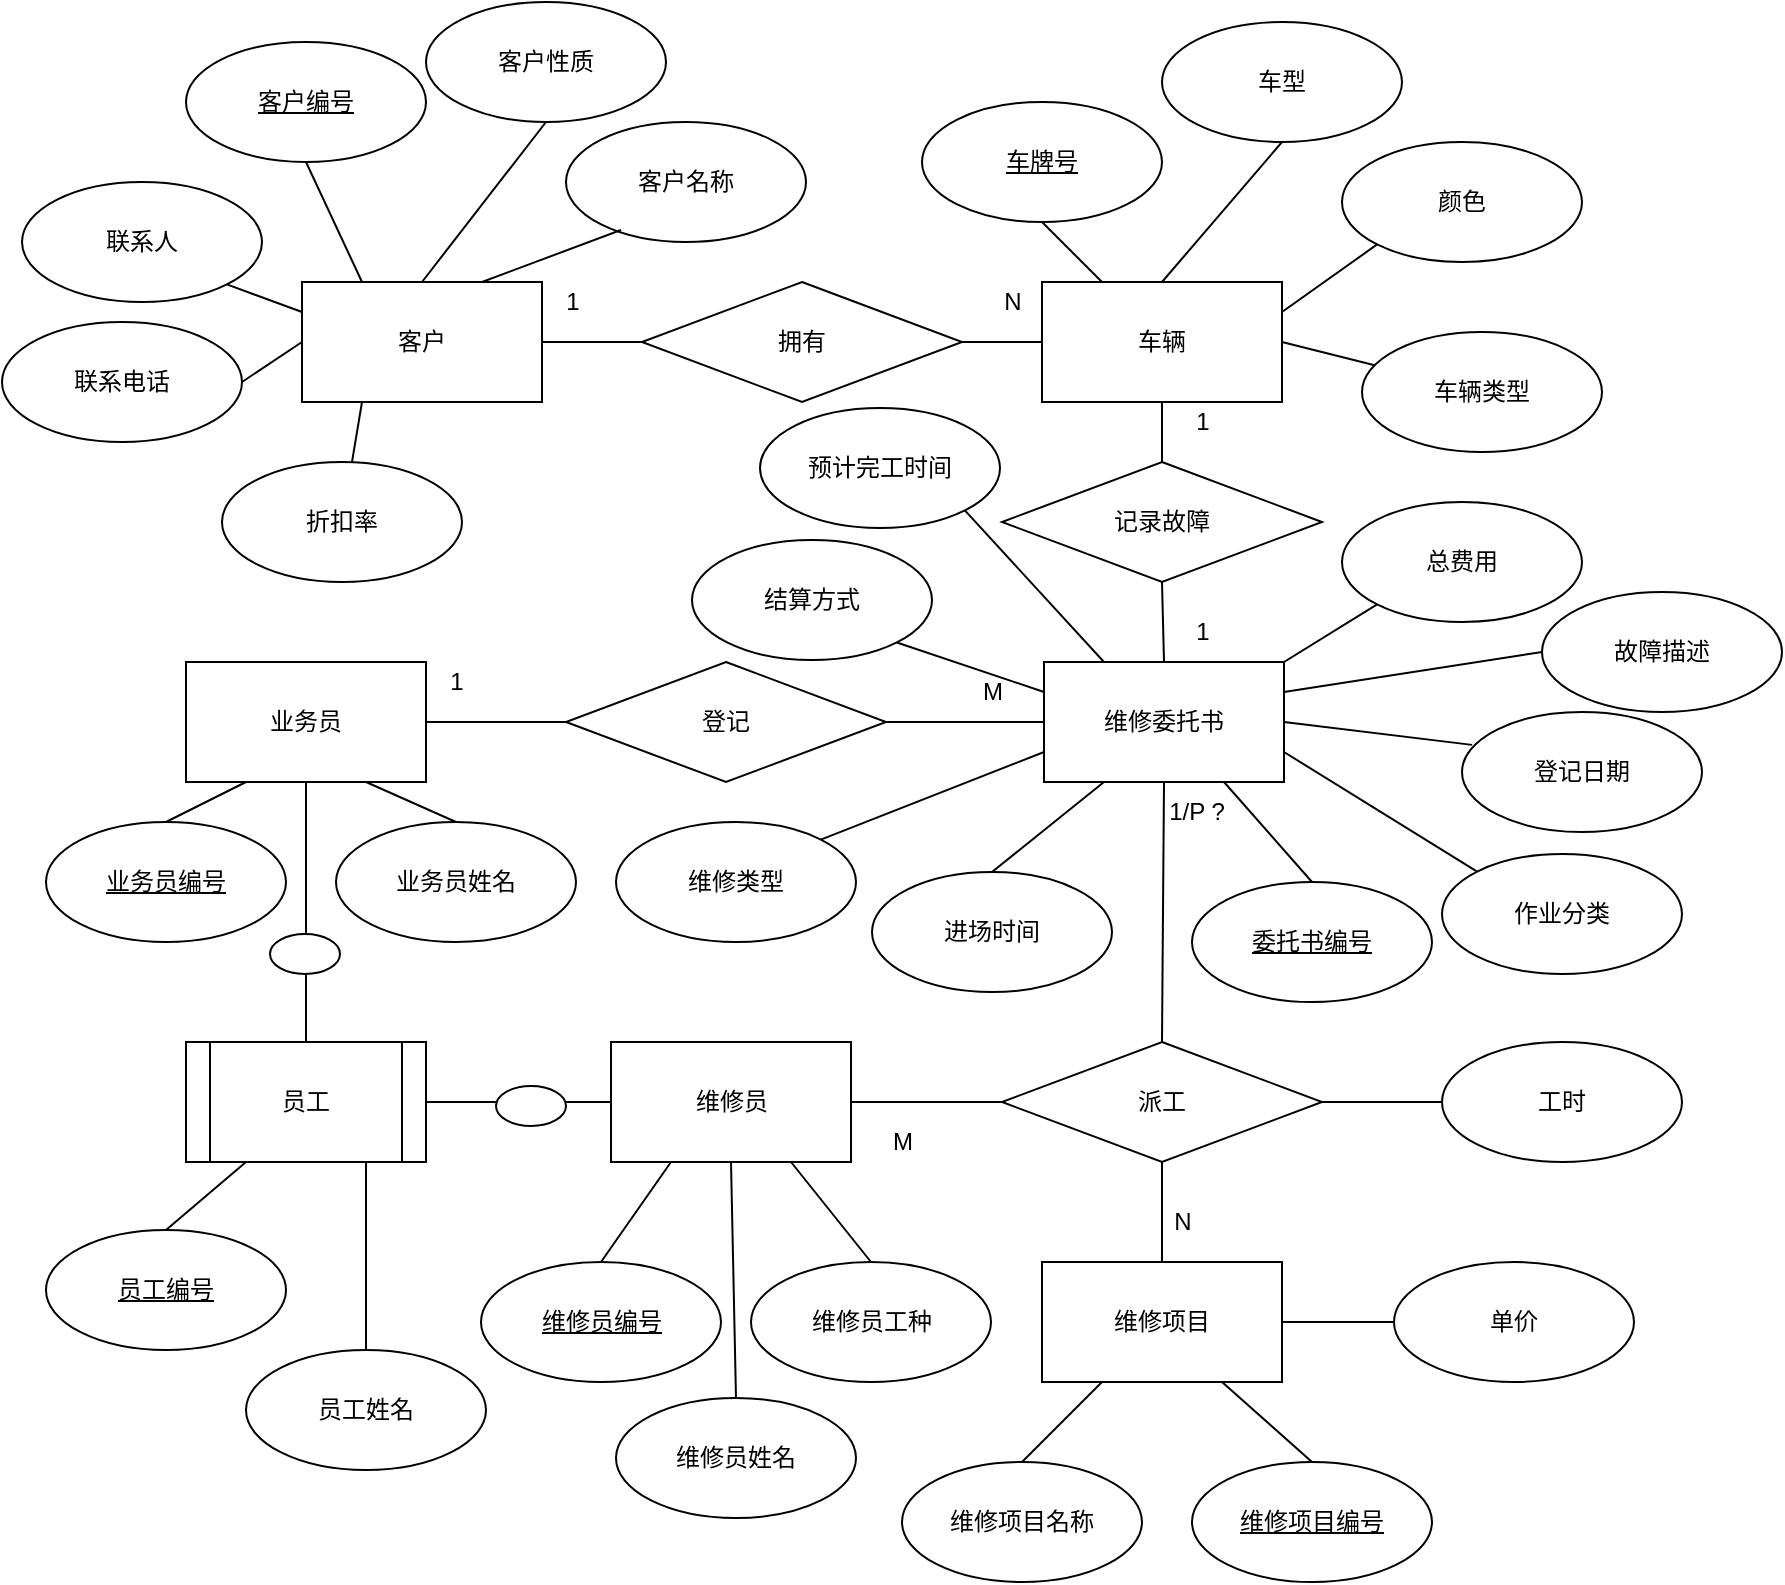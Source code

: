<mxfile version="20.8.23" type="github" pages="4">
  <diagram name="第 1 页" id="WxSv7Wdgfs0s2A3cF_E7">
    <mxGraphModel dx="1147" dy="508" grid="0" gridSize="10" guides="1" tooltips="1" connect="1" arrows="1" fold="1" page="0" pageScale="1" pageWidth="827" pageHeight="1169" math="0" shadow="0">
      <root>
        <mxCell id="0" />
        <mxCell id="1" parent="0" />
        <mxCell id="MnqtKAYkTdyWeq9LPCDd-1" value="&lt;div&gt;客户&lt;/div&gt;" style="rounded=0;whiteSpace=wrap;html=1;" parent="1" vertex="1">
          <mxGeometry x="-160" y="230" width="120" height="60" as="geometry" />
        </mxCell>
        <mxCell id="MnqtKAYkTdyWeq9LPCDd-2" value="业务员" style="rounded=0;whiteSpace=wrap;html=1;" parent="1" vertex="1">
          <mxGeometry x="-218" y="420" width="120" height="60" as="geometry" />
        </mxCell>
        <mxCell id="MnqtKAYkTdyWeq9LPCDd-3" value="&lt;div&gt;车辆&lt;/div&gt;" style="rounded=0;whiteSpace=wrap;html=1;" parent="1" vertex="1">
          <mxGeometry x="210" y="230" width="120" height="60" as="geometry" />
        </mxCell>
        <mxCell id="MnqtKAYkTdyWeq9LPCDd-5" value="拥有" style="rhombus;whiteSpace=wrap;html=1;" parent="1" vertex="1">
          <mxGeometry x="10" y="230" width="160" height="60" as="geometry" />
        </mxCell>
        <mxCell id="MnqtKAYkTdyWeq9LPCDd-7" value="" style="endArrow=none;html=1;rounded=0;" parent="1" target="MnqtKAYkTdyWeq9LPCDd-1" edge="1">
          <mxGeometry width="50" height="50" relative="1" as="geometry">
            <mxPoint x="10" y="260" as="sourcePoint" />
            <mxPoint x="90" y="210" as="targetPoint" />
          </mxGeometry>
        </mxCell>
        <mxCell id="MnqtKAYkTdyWeq9LPCDd-8" value="" style="endArrow=none;html=1;rounded=0;exitX=1;exitY=0.5;exitDx=0;exitDy=0;entryX=0;entryY=0.5;entryDx=0;entryDy=0;" parent="1" source="MnqtKAYkTdyWeq9LPCDd-5" target="MnqtKAYkTdyWeq9LPCDd-3" edge="1">
          <mxGeometry width="50" height="50" relative="1" as="geometry">
            <mxPoint x="200" y="260" as="sourcePoint" />
            <mxPoint x="250" y="210" as="targetPoint" />
          </mxGeometry>
        </mxCell>
        <mxCell id="MnqtKAYkTdyWeq9LPCDd-10" value="N" style="text;html=1;align=center;verticalAlign=middle;resizable=0;points=[];autosize=1;strokeColor=none;fillColor=none;" parent="1" vertex="1">
          <mxGeometry x="180" y="225" width="30" height="30" as="geometry" />
        </mxCell>
        <mxCell id="MnqtKAYkTdyWeq9LPCDd-11" value="&lt;u&gt;客户编号&lt;/u&gt;" style="ellipse;whiteSpace=wrap;html=1;" parent="1" vertex="1">
          <mxGeometry x="-218" y="110" width="120" height="60" as="geometry" />
        </mxCell>
        <mxCell id="MnqtKAYkTdyWeq9LPCDd-12" value="客户名称" style="ellipse;whiteSpace=wrap;html=1;" parent="1" vertex="1">
          <mxGeometry x="-28" y="150" width="120" height="60" as="geometry" />
        </mxCell>
        <mxCell id="MnqtKAYkTdyWeq9LPCDd-14" value="&lt;div&gt;客户性质&lt;/div&gt;" style="ellipse;whiteSpace=wrap;html=1;" parent="1" vertex="1">
          <mxGeometry x="-98" y="90" width="120" height="60" as="geometry" />
        </mxCell>
        <mxCell id="MnqtKAYkTdyWeq9LPCDd-15" value="折扣率" style="ellipse;whiteSpace=wrap;html=1;" parent="1" vertex="1">
          <mxGeometry x="-200" y="320" width="120" height="60" as="geometry" />
        </mxCell>
        <mxCell id="MnqtKAYkTdyWeq9LPCDd-17" value="联系人" style="ellipse;whiteSpace=wrap;html=1;" parent="1" vertex="1">
          <mxGeometry x="-300" y="180" width="120" height="60" as="geometry" />
        </mxCell>
        <mxCell id="MnqtKAYkTdyWeq9LPCDd-18" value="联系电话" style="ellipse;whiteSpace=wrap;html=1;" parent="1" vertex="1">
          <mxGeometry x="-310" y="250" width="120" height="60" as="geometry" />
        </mxCell>
        <mxCell id="MnqtKAYkTdyWeq9LPCDd-19" value="&lt;u&gt;车牌号&lt;/u&gt;" style="ellipse;whiteSpace=wrap;html=1;" parent="1" vertex="1">
          <mxGeometry x="150" y="140" width="120" height="60" as="geometry" />
        </mxCell>
        <mxCell id="MnqtKAYkTdyWeq9LPCDd-21" value="颜色" style="ellipse;whiteSpace=wrap;html=1;" parent="1" vertex="1">
          <mxGeometry x="360" y="160" width="120" height="60" as="geometry" />
        </mxCell>
        <mxCell id="MnqtKAYkTdyWeq9LPCDd-22" value="车型" style="ellipse;whiteSpace=wrap;html=1;" parent="1" vertex="1">
          <mxGeometry x="270" y="100" width="120" height="60" as="geometry" />
        </mxCell>
        <mxCell id="MnqtKAYkTdyWeq9LPCDd-23" value="车辆类型" style="ellipse;whiteSpace=wrap;html=1;" parent="1" vertex="1">
          <mxGeometry x="370" y="255" width="120" height="60" as="geometry" />
        </mxCell>
        <mxCell id="MnqtKAYkTdyWeq9LPCDd-25" value="&lt;u&gt;业务员编号&lt;/u&gt;" style="ellipse;whiteSpace=wrap;html=1;" parent="1" vertex="1">
          <mxGeometry x="-288" y="500" width="120" height="60" as="geometry" />
        </mxCell>
        <mxCell id="MnqtKAYkTdyWeq9LPCDd-26" value="业务员姓名" style="ellipse;whiteSpace=wrap;html=1;" parent="1" vertex="1">
          <mxGeometry x="-143" y="500" width="120" height="60" as="geometry" />
        </mxCell>
        <mxCell id="MnqtKAYkTdyWeq9LPCDd-27" value="维修员" style="whiteSpace=wrap;html=1;" parent="1" vertex="1">
          <mxGeometry x="-5.5" y="610" width="120" height="60" as="geometry" />
        </mxCell>
        <mxCell id="MnqtKAYkTdyWeq9LPCDd-28" value="&lt;u&gt;维修员编号&lt;/u&gt;" style="ellipse;whiteSpace=wrap;html=1;" parent="1" vertex="1">
          <mxGeometry x="-70.5" y="720" width="120" height="60" as="geometry" />
        </mxCell>
        <mxCell id="MnqtKAYkTdyWeq9LPCDd-29" value="维修员工种" style="ellipse;whiteSpace=wrap;html=1;" parent="1" vertex="1">
          <mxGeometry x="64.5" y="720" width="120" height="60" as="geometry" />
        </mxCell>
        <mxCell id="MnqtKAYkTdyWeq9LPCDd-30" value="维修项目" style="whiteSpace=wrap;html=1;" parent="1" vertex="1">
          <mxGeometry x="210" y="720" width="120" height="60" as="geometry" />
        </mxCell>
        <mxCell id="MnqtKAYkTdyWeq9LPCDd-32" value="维修项目名称" style="ellipse;whiteSpace=wrap;html=1;" parent="1" vertex="1">
          <mxGeometry x="140" y="820" width="120" height="60" as="geometry" />
        </mxCell>
        <mxCell id="MnqtKAYkTdyWeq9LPCDd-34" value="&lt;u&gt;维修项目编号&lt;/u&gt;" style="ellipse;whiteSpace=wrap;html=1;" parent="1" vertex="1">
          <mxGeometry x="285" y="820" width="120" height="60" as="geometry" />
        </mxCell>
        <mxCell id="MnqtKAYkTdyWeq9LPCDd-35" value="维修委托书" style="whiteSpace=wrap;html=1;" parent="1" vertex="1">
          <mxGeometry x="211" y="420" width="120" height="60" as="geometry" />
        </mxCell>
        <mxCell id="MnqtKAYkTdyWeq9LPCDd-36" value="维修类型" style="ellipse;whiteSpace=wrap;html=1;" parent="1" vertex="1">
          <mxGeometry x="-3" y="500" width="120" height="60" as="geometry" />
        </mxCell>
        <mxCell id="MnqtKAYkTdyWeq9LPCDd-37" value="作业分类" style="ellipse;whiteSpace=wrap;html=1;" parent="1" vertex="1">
          <mxGeometry x="410" y="516" width="120" height="60" as="geometry" />
        </mxCell>
        <mxCell id="MnqtKAYkTdyWeq9LPCDd-38" value="结算方式" style="ellipse;whiteSpace=wrap;html=1;" parent="1" vertex="1">
          <mxGeometry x="35" y="359" width="120" height="60" as="geometry" />
        </mxCell>
        <mxCell id="MnqtKAYkTdyWeq9LPCDd-39" value="故障描述" style="ellipse;whiteSpace=wrap;html=1;" parent="1" vertex="1">
          <mxGeometry x="460" y="385" width="120" height="60" as="geometry" />
        </mxCell>
        <mxCell id="MnqtKAYkTdyWeq9LPCDd-44" value="" style="endArrow=none;html=1;rounded=0;entryX=0.25;entryY=1;entryDx=0;entryDy=0;exitX=0.5;exitY=0;exitDx=0;exitDy=0;" parent="1" source="MnqtKAYkTdyWeq9LPCDd-32" target="MnqtKAYkTdyWeq9LPCDd-30" edge="1">
          <mxGeometry width="50" height="50" relative="1" as="geometry">
            <mxPoint x="310" y="720" as="sourcePoint" />
            <mxPoint x="360" y="670" as="targetPoint" />
          </mxGeometry>
        </mxCell>
        <mxCell id="MnqtKAYkTdyWeq9LPCDd-46" value="" style="endArrow=none;html=1;rounded=0;exitX=0.75;exitY=1;exitDx=0;exitDy=0;entryX=0.5;entryY=0;entryDx=0;entryDy=0;" parent="1" source="MnqtKAYkTdyWeq9LPCDd-30" target="MnqtKAYkTdyWeq9LPCDd-34" edge="1">
          <mxGeometry width="50" height="50" relative="1" as="geometry">
            <mxPoint x="310" y="720" as="sourcePoint" />
            <mxPoint x="360" y="670" as="targetPoint" />
          </mxGeometry>
        </mxCell>
        <mxCell id="MnqtKAYkTdyWeq9LPCDd-47" style="edgeStyle=none;rounded=0;orthogonalLoop=1;jettySize=auto;html=1;exitX=0.5;exitY=1;exitDx=0;exitDy=0;" parent="1" source="MnqtKAYkTdyWeq9LPCDd-12" target="MnqtKAYkTdyWeq9LPCDd-12" edge="1">
          <mxGeometry relative="1" as="geometry" />
        </mxCell>
        <mxCell id="MnqtKAYkTdyWeq9LPCDd-48" value="" style="endArrow=none;html=1;rounded=0;entryX=0.25;entryY=0;entryDx=0;entryDy=0;exitX=0.5;exitY=1;exitDx=0;exitDy=0;" parent="1" source="MnqtKAYkTdyWeq9LPCDd-11" target="MnqtKAYkTdyWeq9LPCDd-1" edge="1">
          <mxGeometry width="50" height="50" relative="1" as="geometry">
            <mxPoint y="310" as="sourcePoint" />
            <mxPoint x="50" y="260" as="targetPoint" />
          </mxGeometry>
        </mxCell>
        <mxCell id="MnqtKAYkTdyWeq9LPCDd-49" value="" style="endArrow=none;html=1;rounded=0;entryX=0.229;entryY=0.9;entryDx=0;entryDy=0;exitX=0.75;exitY=0;exitDx=0;exitDy=0;entryPerimeter=0;" parent="1" source="MnqtKAYkTdyWeq9LPCDd-1" target="MnqtKAYkTdyWeq9LPCDd-12" edge="1">
          <mxGeometry width="50" height="50" relative="1" as="geometry">
            <mxPoint y="310" as="sourcePoint" />
            <mxPoint x="50" y="260" as="targetPoint" />
          </mxGeometry>
        </mxCell>
        <mxCell id="MnqtKAYkTdyWeq9LPCDd-50" value="" style="endArrow=none;html=1;rounded=0;exitX=1;exitY=0.5;exitDx=0;exitDy=0;entryX=0;entryY=0.5;entryDx=0;entryDy=0;" parent="1" source="MnqtKAYkTdyWeq9LPCDd-18" target="MnqtKAYkTdyWeq9LPCDd-1" edge="1">
          <mxGeometry width="50" height="50" relative="1" as="geometry">
            <mxPoint x="-130" y="320" as="sourcePoint" />
            <mxPoint x="-80" y="270" as="targetPoint" />
          </mxGeometry>
        </mxCell>
        <mxCell id="MnqtKAYkTdyWeq9LPCDd-51" value="" style="endArrow=none;html=1;rounded=0;exitX=1;exitY=1;exitDx=0;exitDy=0;entryX=0;entryY=0.25;entryDx=0;entryDy=0;" parent="1" source="MnqtKAYkTdyWeq9LPCDd-17" target="MnqtKAYkTdyWeq9LPCDd-1" edge="1">
          <mxGeometry width="50" height="50" relative="1" as="geometry">
            <mxPoint x="-130" y="320" as="sourcePoint" />
            <mxPoint x="-80" y="270" as="targetPoint" />
          </mxGeometry>
        </mxCell>
        <mxCell id="MnqtKAYkTdyWeq9LPCDd-52" value="" style="endArrow=none;html=1;rounded=0;entryX=0.5;entryY=1;entryDx=0;entryDy=0;exitX=0.5;exitY=0;exitDx=0;exitDy=0;" parent="1" source="MnqtKAYkTdyWeq9LPCDd-1" target="MnqtKAYkTdyWeq9LPCDd-14" edge="1">
          <mxGeometry width="50" height="50" relative="1" as="geometry">
            <mxPoint x="-80" y="320" as="sourcePoint" />
            <mxPoint x="-30" y="270" as="targetPoint" />
          </mxGeometry>
        </mxCell>
        <mxCell id="MnqtKAYkTdyWeq9LPCDd-54" value="" style="endArrow=none;html=1;rounded=0;exitX=0.25;exitY=1;exitDx=0;exitDy=0;startArrow=none;" parent="1" source="MnqtKAYkTdyWeq9LPCDd-1" target="MnqtKAYkTdyWeq9LPCDd-15" edge="1">
          <mxGeometry width="50" height="50" relative="1" as="geometry">
            <mxPoint x="20" y="330" as="sourcePoint" />
            <mxPoint x="-30" y="270" as="targetPoint" />
          </mxGeometry>
        </mxCell>
        <mxCell id="MnqtKAYkTdyWeq9LPCDd-55" value="" style="endArrow=none;html=1;rounded=0;entryX=0;entryY=1;entryDx=0;entryDy=0;exitX=1;exitY=0.25;exitDx=0;exitDy=0;" parent="1" source="MnqtKAYkTdyWeq9LPCDd-1" target="MnqtKAYkTdyWeq9LPCDd-9" edge="1">
          <mxGeometry width="50" height="50" relative="1" as="geometry">
            <mxPoint x="-40" y="245" as="sourcePoint" />
            <mxPoint x="42" y="181" as="targetPoint" />
          </mxGeometry>
        </mxCell>
        <mxCell id="MnqtKAYkTdyWeq9LPCDd-9" value="1" style="text;html=1;align=center;verticalAlign=middle;resizable=0;points=[];autosize=1;strokeColor=none;fillColor=none;" parent="1" vertex="1">
          <mxGeometry x="-40" y="225" width="30" height="30" as="geometry" />
        </mxCell>
        <mxCell id="MnqtKAYkTdyWeq9LPCDd-56" value="" style="endArrow=none;html=1;rounded=0;entryX=0.5;entryY=1;entryDx=0;entryDy=0;exitX=0.25;exitY=0;exitDx=0;exitDy=0;" parent="1" source="MnqtKAYkTdyWeq9LPCDd-3" target="MnqtKAYkTdyWeq9LPCDd-19" edge="1">
          <mxGeometry width="50" height="50" relative="1" as="geometry">
            <mxPoint y="350" as="sourcePoint" />
            <mxPoint x="50" y="300" as="targetPoint" />
          </mxGeometry>
        </mxCell>
        <mxCell id="MnqtKAYkTdyWeq9LPCDd-57" value="" style="endArrow=none;html=1;rounded=0;entryX=0.5;entryY=1;entryDx=0;entryDy=0;exitX=0.5;exitY=0;exitDx=0;exitDy=0;" parent="1" source="MnqtKAYkTdyWeq9LPCDd-3" target="MnqtKAYkTdyWeq9LPCDd-22" edge="1">
          <mxGeometry width="50" height="50" relative="1" as="geometry">
            <mxPoint y="350" as="sourcePoint" />
            <mxPoint x="50" y="300" as="targetPoint" />
          </mxGeometry>
        </mxCell>
        <mxCell id="MnqtKAYkTdyWeq9LPCDd-58" value="" style="endArrow=none;html=1;rounded=0;entryX=0;entryY=1;entryDx=0;entryDy=0;exitX=1;exitY=0.25;exitDx=0;exitDy=0;" parent="1" source="MnqtKAYkTdyWeq9LPCDd-3" target="MnqtKAYkTdyWeq9LPCDd-21" edge="1">
          <mxGeometry width="50" height="50" relative="1" as="geometry">
            <mxPoint y="350" as="sourcePoint" />
            <mxPoint x="50" y="300" as="targetPoint" />
          </mxGeometry>
        </mxCell>
        <mxCell id="MnqtKAYkTdyWeq9LPCDd-59" value="" style="endArrow=none;html=1;rounded=0;exitX=1;exitY=0.5;exitDx=0;exitDy=0;" parent="1" source="MnqtKAYkTdyWeq9LPCDd-3" target="MnqtKAYkTdyWeq9LPCDd-23" edge="1">
          <mxGeometry width="50" height="50" relative="1" as="geometry">
            <mxPoint y="350" as="sourcePoint" />
            <mxPoint x="50" y="300" as="targetPoint" />
          </mxGeometry>
        </mxCell>
        <mxCell id="MnqtKAYkTdyWeq9LPCDd-60" value="" style="endArrow=none;html=1;rounded=0;entryX=0.25;entryY=1;entryDx=0;entryDy=0;exitX=0.5;exitY=0;exitDx=0;exitDy=0;" parent="1" source="MnqtKAYkTdyWeq9LPCDd-28" target="MnqtKAYkTdyWeq9LPCDd-27" edge="1">
          <mxGeometry width="50" height="50" relative="1" as="geometry">
            <mxPoint x="-295.5" y="1010" as="sourcePoint" />
            <mxPoint x="-245.5" y="960" as="targetPoint" />
          </mxGeometry>
        </mxCell>
        <mxCell id="MnqtKAYkTdyWeq9LPCDd-61" value="" style="endArrow=none;html=1;rounded=0;entryX=0.75;entryY=1;entryDx=0;entryDy=0;exitX=0.5;exitY=0;exitDx=0;exitDy=0;" parent="1" source="MnqtKAYkTdyWeq9LPCDd-29" target="MnqtKAYkTdyWeq9LPCDd-27" edge="1">
          <mxGeometry width="50" height="50" relative="1" as="geometry">
            <mxPoint x="-295.5" y="1010" as="sourcePoint" />
            <mxPoint x="-245.5" y="960" as="targetPoint" />
          </mxGeometry>
        </mxCell>
        <mxCell id="MnqtKAYkTdyWeq9LPCDd-62" value="" style="endArrow=none;html=1;rounded=0;exitX=0.5;exitY=0;exitDx=0;exitDy=0;entryX=0.25;entryY=1;entryDx=0;entryDy=0;" parent="1" source="MnqtKAYkTdyWeq9LPCDd-25" target="MnqtKAYkTdyWeq9LPCDd-2" edge="1">
          <mxGeometry width="50" height="50" relative="1" as="geometry">
            <mxPoint x="-398" y="610" as="sourcePoint" />
            <mxPoint x="-368" y="600" as="targetPoint" />
          </mxGeometry>
        </mxCell>
        <mxCell id="MnqtKAYkTdyWeq9LPCDd-63" value="" style="endArrow=none;html=1;rounded=0;entryX=0.75;entryY=1;entryDx=0;entryDy=0;exitX=0.5;exitY=0;exitDx=0;exitDy=0;" parent="1" source="MnqtKAYkTdyWeq9LPCDd-26" target="MnqtKAYkTdyWeq9LPCDd-2" edge="1">
          <mxGeometry width="50" height="50" relative="1" as="geometry">
            <mxPoint x="-558" y="670" as="sourcePoint" />
            <mxPoint x="-508" y="620" as="targetPoint" />
          </mxGeometry>
        </mxCell>
        <mxCell id="MnqtKAYkTdyWeq9LPCDd-64" value="" style="endArrow=none;html=1;rounded=0;exitX=0;exitY=0;exitDx=0;exitDy=0;entryX=1;entryY=0.75;entryDx=0;entryDy=0;" parent="1" source="MnqtKAYkTdyWeq9LPCDd-37" target="MnqtKAYkTdyWeq9LPCDd-35" edge="1">
          <mxGeometry width="50" height="50" relative="1" as="geometry">
            <mxPoint x="41" y="400" as="sourcePoint" />
            <mxPoint x="91" y="350" as="targetPoint" />
          </mxGeometry>
        </mxCell>
        <mxCell id="MnqtKAYkTdyWeq9LPCDd-65" value="" style="endArrow=none;html=1;rounded=0;exitX=0;exitY=0.5;exitDx=0;exitDy=0;entryX=1;entryY=0.25;entryDx=0;entryDy=0;" parent="1" source="MnqtKAYkTdyWeq9LPCDd-39" target="MnqtKAYkTdyWeq9LPCDd-35" edge="1">
          <mxGeometry width="50" height="50" relative="1" as="geometry">
            <mxPoint x="41" y="400" as="sourcePoint" />
            <mxPoint x="330" y="430" as="targetPoint" />
          </mxGeometry>
        </mxCell>
        <mxCell id="MnqtKAYkTdyWeq9LPCDd-66" value="" style="endArrow=none;html=1;rounded=0;exitX=1;exitY=1;exitDx=0;exitDy=0;entryX=0;entryY=0.25;entryDx=0;entryDy=0;" parent="1" source="MnqtKAYkTdyWeq9LPCDd-38" target="MnqtKAYkTdyWeq9LPCDd-35" edge="1">
          <mxGeometry width="50" height="50" relative="1" as="geometry">
            <mxPoint x="51" y="530" as="sourcePoint" />
            <mxPoint x="101" y="480" as="targetPoint" />
          </mxGeometry>
        </mxCell>
        <mxCell id="MnqtKAYkTdyWeq9LPCDd-67" value="" style="endArrow=none;html=1;rounded=0;exitX=1;exitY=0;exitDx=0;exitDy=0;entryX=0;entryY=0.75;entryDx=0;entryDy=0;" parent="1" source="MnqtKAYkTdyWeq9LPCDd-36" target="MnqtKAYkTdyWeq9LPCDd-35" edge="1">
          <mxGeometry width="50" height="50" relative="1" as="geometry">
            <mxPoint x="51" y="530" as="sourcePoint" />
            <mxPoint x="101" y="480" as="targetPoint" />
          </mxGeometry>
        </mxCell>
        <mxCell id="MnqtKAYkTdyWeq9LPCDd-68" value="派工" style="rhombus;whiteSpace=wrap;html=1;" parent="1" vertex="1">
          <mxGeometry x="190" y="610" width="160" height="60" as="geometry" />
        </mxCell>
        <mxCell id="MnqtKAYkTdyWeq9LPCDd-69" value="" style="endArrow=none;html=1;rounded=0;entryX=0;entryY=0.5;entryDx=0;entryDy=0;exitX=1;exitY=0.5;exitDx=0;exitDy=0;" parent="1" source="MnqtKAYkTdyWeq9LPCDd-27" target="MnqtKAYkTdyWeq9LPCDd-68" edge="1">
          <mxGeometry width="50" height="50" relative="1" as="geometry">
            <mxPoint x="-340" y="1320" as="sourcePoint" />
            <mxPoint x="-230" y="640" as="targetPoint" />
          </mxGeometry>
        </mxCell>
        <mxCell id="MnqtKAYkTdyWeq9LPCDd-70" value="" style="endArrow=none;html=1;rounded=0;entryX=0.5;entryY=1;entryDx=0;entryDy=0;exitX=0.5;exitY=0;exitDx=0;exitDy=0;" parent="1" source="MnqtKAYkTdyWeq9LPCDd-30" target="MnqtKAYkTdyWeq9LPCDd-68" edge="1">
          <mxGeometry width="50" height="50" relative="1" as="geometry">
            <mxPoint x="90" y="1170" as="sourcePoint" />
            <mxPoint x="140" y="1120" as="targetPoint" />
          </mxGeometry>
        </mxCell>
        <mxCell id="MnqtKAYkTdyWeq9LPCDd-72" value="工时" style="ellipse;whiteSpace=wrap;html=1;" parent="1" vertex="1">
          <mxGeometry x="410" y="610" width="120" height="60" as="geometry" />
        </mxCell>
        <mxCell id="MnqtKAYkTdyWeq9LPCDd-74" value="" style="endArrow=none;html=1;rounded=0;exitX=1;exitY=0.5;exitDx=0;exitDy=0;entryX=0;entryY=0.5;entryDx=0;entryDy=0;" parent="1" source="MnqtKAYkTdyWeq9LPCDd-68" target="MnqtKAYkTdyWeq9LPCDd-72" edge="1">
          <mxGeometry width="50" height="50" relative="1" as="geometry">
            <mxPoint x="510" y="740" as="sourcePoint" />
            <mxPoint x="560" y="690" as="targetPoint" />
          </mxGeometry>
        </mxCell>
        <mxCell id="MnqtKAYkTdyWeq9LPCDd-75" value="登记" style="rhombus;whiteSpace=wrap;html=1;" parent="1" vertex="1">
          <mxGeometry x="-28" y="420" width="160" height="60" as="geometry" />
        </mxCell>
        <mxCell id="MnqtKAYkTdyWeq9LPCDd-76" value="" style="endArrow=none;html=1;rounded=0;exitX=1;exitY=0.5;exitDx=0;exitDy=0;entryX=0;entryY=0.5;entryDx=0;entryDy=0;" parent="1" source="MnqtKAYkTdyWeq9LPCDd-75" target="MnqtKAYkTdyWeq9LPCDd-35" edge="1">
          <mxGeometry width="50" height="50" relative="1" as="geometry">
            <mxPoint x="51" y="640" as="sourcePoint" />
            <mxPoint x="41" y="430" as="targetPoint" />
          </mxGeometry>
        </mxCell>
        <mxCell id="MnqtKAYkTdyWeq9LPCDd-77" value="" style="endArrow=none;html=1;rounded=0;exitX=1;exitY=0.5;exitDx=0;exitDy=0;entryX=0;entryY=0.5;entryDx=0;entryDy=0;" parent="1" source="MnqtKAYkTdyWeq9LPCDd-2" target="MnqtKAYkTdyWeq9LPCDd-75" edge="1">
          <mxGeometry width="50" height="50" relative="1" as="geometry">
            <mxPoint x="-598" y="660" as="sourcePoint" />
            <mxPoint x="-28" y="450" as="targetPoint" />
          </mxGeometry>
        </mxCell>
        <mxCell id="MnqtKAYkTdyWeq9LPCDd-78" value="进场时间" style="ellipse;whiteSpace=wrap;html=1;" parent="1" vertex="1">
          <mxGeometry x="125" y="525" width="120" height="60" as="geometry" />
        </mxCell>
        <mxCell id="MnqtKAYkTdyWeq9LPCDd-79" value="登记日期" style="ellipse;whiteSpace=wrap;html=1;" parent="1" vertex="1">
          <mxGeometry x="420" y="445" width="120" height="60" as="geometry" />
        </mxCell>
        <mxCell id="MnqtKAYkTdyWeq9LPCDd-81" value="" style="endArrow=none;html=1;rounded=0;exitX=0.5;exitY=0;exitDx=0;exitDy=0;entryX=0.25;entryY=1;entryDx=0;entryDy=0;" parent="1" source="MnqtKAYkTdyWeq9LPCDd-78" target="MnqtKAYkTdyWeq9LPCDd-35" edge="1">
          <mxGeometry width="50" height="50" relative="1" as="geometry">
            <mxPoint x="-39" y="560" as="sourcePoint" />
            <mxPoint x="11" y="510" as="targetPoint" />
          </mxGeometry>
        </mxCell>
        <mxCell id="MnqtKAYkTdyWeq9LPCDd-82" value="" style="endArrow=none;html=1;rounded=0;entryX=1;entryY=0.5;entryDx=0;entryDy=0;exitX=0.042;exitY=0.274;exitDx=0;exitDy=0;exitPerimeter=0;" parent="1" source="MnqtKAYkTdyWeq9LPCDd-79" target="MnqtKAYkTdyWeq9LPCDd-35" edge="1">
          <mxGeometry width="50" height="50" relative="1" as="geometry">
            <mxPoint x="420" y="460" as="sourcePoint" />
            <mxPoint x="11" y="510" as="targetPoint" />
          </mxGeometry>
        </mxCell>
        <mxCell id="MnqtKAYkTdyWeq9LPCDd-87" value="员工" style="shape=process;whiteSpace=wrap;html=1;backgroundOutline=1;" parent="1" vertex="1">
          <mxGeometry x="-218" y="610" width="120" height="60" as="geometry" />
        </mxCell>
        <mxCell id="MnqtKAYkTdyWeq9LPCDd-88" value="" style="endArrow=none;html=1;rounded=0;exitX=0.5;exitY=0;exitDx=0;exitDy=0;entryX=0.5;entryY=1;entryDx=0;entryDy=0;" parent="1" source="MnqtKAYkTdyWeq9LPCDd-35" target="MnqtKAYkTdyWeq9LPCDd-95" edge="1">
          <mxGeometry width="50" height="50" relative="1" as="geometry">
            <mxPoint x="-822" y="690" as="sourcePoint" />
            <mxPoint x="311" y="380" as="targetPoint" />
          </mxGeometry>
        </mxCell>
        <mxCell id="MnqtKAYkTdyWeq9LPCDd-90" value="" style="endArrow=none;html=1;rounded=0;entryX=0.5;entryY=1;entryDx=0;entryDy=0;exitX=0.5;exitY=0;exitDx=0;exitDy=0;" parent="1" source="MnqtKAYkTdyWeq9LPCDd-68" target="MnqtKAYkTdyWeq9LPCDd-35" edge="1">
          <mxGeometry width="50" height="50" relative="1" as="geometry">
            <mxPoint x="91" y="590" as="sourcePoint" />
            <mxPoint x="141" y="580" as="targetPoint" />
          </mxGeometry>
        </mxCell>
        <mxCell id="MnqtKAYkTdyWeq9LPCDd-95" value="记录故障" style="rhombus;whiteSpace=wrap;html=1;" parent="1" vertex="1">
          <mxGeometry x="190" y="320" width="160" height="60" as="geometry" />
        </mxCell>
        <mxCell id="MnqtKAYkTdyWeq9LPCDd-96" value="" style="endArrow=none;html=1;rounded=0;entryX=0.5;entryY=1;entryDx=0;entryDy=0;exitX=0.5;exitY=0;exitDx=0;exitDy=0;" parent="1" source="MnqtKAYkTdyWeq9LPCDd-95" target="MnqtKAYkTdyWeq9LPCDd-3" edge="1">
          <mxGeometry width="50" height="50" relative="1" as="geometry">
            <mxPoint x="60" y="530" as="sourcePoint" />
            <mxPoint x="110" y="480" as="targetPoint" />
          </mxGeometry>
        </mxCell>
        <mxCell id="MnqtKAYkTdyWeq9LPCDd-98" value="" style="endArrow=none;html=1;rounded=0;entryX=0.5;entryY=1;entryDx=0;entryDy=0;exitX=0.5;exitY=0;exitDx=0;exitDy=0;" parent="1" source="MnqtKAYkTdyWeq9LPCDd-87" target="MnqtKAYkTdyWeq9LPCDd-2" edge="1">
          <mxGeometry width="50" height="50" relative="1" as="geometry">
            <mxPoint x="277" y="560" as="sourcePoint" />
            <mxPoint x="327" y="510" as="targetPoint" />
          </mxGeometry>
        </mxCell>
        <mxCell id="MnqtKAYkTdyWeq9LPCDd-97" value="" style="ellipse;whiteSpace=wrap;html=1;" parent="1" vertex="1">
          <mxGeometry x="-176" y="556" width="35" height="20" as="geometry" />
        </mxCell>
        <mxCell id="MnqtKAYkTdyWeq9LPCDd-99" value="" style="endArrow=none;html=1;rounded=0;entryX=0;entryY=0.5;entryDx=0;entryDy=0;exitX=1;exitY=0.5;exitDx=0;exitDy=0;" parent="1" source="MnqtKAYkTdyWeq9LPCDd-87" target="MnqtKAYkTdyWeq9LPCDd-27" edge="1">
          <mxGeometry width="50" height="50" relative="1" as="geometry">
            <mxPoint x="-72" y="686" as="sourcePoint" />
            <mxPoint x="-72" y="556" as="targetPoint" />
          </mxGeometry>
        </mxCell>
        <mxCell id="MnqtKAYkTdyWeq9LPCDd-100" value="" style="ellipse;whiteSpace=wrap;html=1;" parent="1" vertex="1">
          <mxGeometry x="-63" y="632" width="35" height="20" as="geometry" />
        </mxCell>
        <mxCell id="MnqtKAYkTdyWeq9LPCDd-107" value="&lt;u&gt;委托书编号&lt;/u&gt;" style="ellipse;whiteSpace=wrap;html=1;" parent="1" vertex="1">
          <mxGeometry x="285" y="530" width="120" height="60" as="geometry" />
        </mxCell>
        <mxCell id="MnqtKAYkTdyWeq9LPCDd-108" value="" style="endArrow=none;html=1;rounded=0;entryX=0.75;entryY=1;entryDx=0;entryDy=0;exitX=0.5;exitY=0;exitDx=0;exitDy=0;" parent="1" source="MnqtKAYkTdyWeq9LPCDd-107" target="MnqtKAYkTdyWeq9LPCDd-35" edge="1">
          <mxGeometry width="50" height="50" relative="1" as="geometry">
            <mxPoint x="230" y="480" as="sourcePoint" />
            <mxPoint x="280" y="430" as="targetPoint" />
          </mxGeometry>
        </mxCell>
        <mxCell id="MnqtKAYkTdyWeq9LPCDd-109" value="1" style="text;html=1;align=center;verticalAlign=middle;resizable=0;points=[];autosize=1;strokeColor=none;fillColor=none;" parent="1" vertex="1">
          <mxGeometry x="275" y="285" width="30" height="30" as="geometry" />
        </mxCell>
        <mxCell id="MnqtKAYkTdyWeq9LPCDd-110" value="1" style="text;html=1;align=center;verticalAlign=middle;resizable=0;points=[];autosize=1;strokeColor=none;fillColor=none;" parent="1" vertex="1">
          <mxGeometry x="275" y="390" width="30" height="30" as="geometry" />
        </mxCell>
        <mxCell id="MnqtKAYkTdyWeq9LPCDd-112" value="1" style="text;html=1;align=center;verticalAlign=middle;resizable=0;points=[];autosize=1;strokeColor=none;fillColor=none;" parent="1" vertex="1">
          <mxGeometry x="-98" y="415" width="30" height="30" as="geometry" />
        </mxCell>
        <mxCell id="MnqtKAYkTdyWeq9LPCDd-113" value="M" style="text;html=1;align=center;verticalAlign=middle;resizable=0;points=[];autosize=1;strokeColor=none;fillColor=none;" parent="1" vertex="1">
          <mxGeometry x="170" y="420" width="30" height="30" as="geometry" />
        </mxCell>
        <mxCell id="MnqtKAYkTdyWeq9LPCDd-114" value="M" style="text;html=1;align=center;verticalAlign=middle;resizable=0;points=[];autosize=1;strokeColor=none;fillColor=none;" parent="1" vertex="1">
          <mxGeometry x="125" y="645" width="30" height="30" as="geometry" />
        </mxCell>
        <mxCell id="MnqtKAYkTdyWeq9LPCDd-115" value="N" style="text;html=1;align=center;verticalAlign=middle;resizable=0;points=[];autosize=1;strokeColor=none;fillColor=none;" parent="1" vertex="1">
          <mxGeometry x="265" y="685" width="30" height="30" as="geometry" />
        </mxCell>
        <mxCell id="MnqtKAYkTdyWeq9LPCDd-116" value="1/P ?" style="text;html=1;align=center;verticalAlign=middle;resizable=0;points=[];autosize=1;strokeColor=none;fillColor=none;" parent="1" vertex="1">
          <mxGeometry x="264" y="482" width="46" height="26" as="geometry" />
        </mxCell>
        <mxCell id="MnqtKAYkTdyWeq9LPCDd-118" value="总费用" style="ellipse;whiteSpace=wrap;html=1;" parent="1" vertex="1">
          <mxGeometry x="360" y="340" width="120" height="60" as="geometry" />
        </mxCell>
        <mxCell id="MnqtKAYkTdyWeq9LPCDd-119" value="" style="endArrow=none;html=1;rounded=0;exitX=1;exitY=0;exitDx=0;exitDy=0;entryX=0;entryY=1;entryDx=0;entryDy=0;" parent="1" source="MnqtKAYkTdyWeq9LPCDd-35" target="MnqtKAYkTdyWeq9LPCDd-118" edge="1">
          <mxGeometry width="50" height="50" relative="1" as="geometry">
            <mxPoint x="360" y="460" as="sourcePoint" />
            <mxPoint x="410" y="410" as="targetPoint" />
          </mxGeometry>
        </mxCell>
        <mxCell id="zM6kK3xUid8sMzzt0Tzg-5" value="维修员姓名" style="ellipse;whiteSpace=wrap;html=1;" parent="1" vertex="1">
          <mxGeometry x="-3" y="788" width="120" height="60" as="geometry" />
        </mxCell>
        <mxCell id="zM6kK3xUid8sMzzt0Tzg-6" value="" style="endArrow=none;html=1;rounded=0;exitX=0.5;exitY=1;exitDx=0;exitDy=0;entryX=0.5;entryY=0;entryDx=0;entryDy=0;" parent="1" source="MnqtKAYkTdyWeq9LPCDd-27" target="zM6kK3xUid8sMzzt0Tzg-5" edge="1">
          <mxGeometry width="50" height="50" relative="1" as="geometry">
            <mxPoint x="190" y="623" as="sourcePoint" />
            <mxPoint x="240" y="573" as="targetPoint" />
          </mxGeometry>
        </mxCell>
        <mxCell id="zM6kK3xUid8sMzzt0Tzg-7" value="&lt;u&gt;员工编号&lt;/u&gt;" style="ellipse;whiteSpace=wrap;html=1;" parent="1" vertex="1">
          <mxGeometry x="-288" y="704" width="120" height="60" as="geometry" />
        </mxCell>
        <mxCell id="zM6kK3xUid8sMzzt0Tzg-8" value="员工姓名" style="ellipse;whiteSpace=wrap;html=1;" parent="1" vertex="1">
          <mxGeometry x="-188" y="764" width="120" height="60" as="geometry" />
        </mxCell>
        <mxCell id="zM6kK3xUid8sMzzt0Tzg-9" value="" style="endArrow=none;html=1;rounded=0;exitX=0.5;exitY=0;exitDx=0;exitDy=0;entryX=0.25;entryY=1;entryDx=0;entryDy=0;" parent="1" source="zM6kK3xUid8sMzzt0Tzg-7" target="MnqtKAYkTdyWeq9LPCDd-87" edge="1">
          <mxGeometry width="50" height="50" relative="1" as="geometry">
            <mxPoint x="190" y="623" as="sourcePoint" />
            <mxPoint x="240" y="573" as="targetPoint" />
          </mxGeometry>
        </mxCell>
        <mxCell id="zM6kK3xUid8sMzzt0Tzg-10" value="" style="endArrow=none;html=1;rounded=0;exitX=0.5;exitY=0;exitDx=0;exitDy=0;entryX=0.75;entryY=1;entryDx=0;entryDy=0;" parent="1" source="zM6kK3xUid8sMzzt0Tzg-8" target="MnqtKAYkTdyWeq9LPCDd-87" edge="1">
          <mxGeometry width="50" height="50" relative="1" as="geometry">
            <mxPoint x="190" y="623" as="sourcePoint" />
            <mxPoint x="240" y="573" as="targetPoint" />
          </mxGeometry>
        </mxCell>
        <mxCell id="aoZ9xkfZGbb4CdN1PR-t-1" value="&lt;div&gt;预计完工时间&lt;/div&gt;" style="ellipse;whiteSpace=wrap;html=1;" parent="1" vertex="1">
          <mxGeometry x="69" y="293" width="120" height="60" as="geometry" />
        </mxCell>
        <mxCell id="aoZ9xkfZGbb4CdN1PR-t-2" value="" style="endArrow=none;html=1;rounded=0;entryX=1;entryY=1;entryDx=0;entryDy=0;exitX=0.25;exitY=0;exitDx=0;exitDy=0;" parent="1" source="MnqtKAYkTdyWeq9LPCDd-35" target="aoZ9xkfZGbb4CdN1PR-t-1" edge="1">
          <mxGeometry width="50" height="50" relative="1" as="geometry">
            <mxPoint x="190" y="537" as="sourcePoint" />
            <mxPoint x="240" y="487" as="targetPoint" />
          </mxGeometry>
        </mxCell>
        <mxCell id="p2FJo26VNWf1Z-Gy9HO7-1" value="单价" style="ellipse;whiteSpace=wrap;html=1;" parent="1" vertex="1">
          <mxGeometry x="386" y="720" width="120" height="60" as="geometry" />
        </mxCell>
        <mxCell id="p2FJo26VNWf1Z-Gy9HO7-2" value="" style="endArrow=none;html=1;rounded=0;exitX=1;exitY=0.5;exitDx=0;exitDy=0;entryX=0;entryY=0.5;entryDx=0;entryDy=0;" parent="1" source="MnqtKAYkTdyWeq9LPCDd-30" target="p2FJo26VNWf1Z-Gy9HO7-1" edge="1">
          <mxGeometry width="50" height="50" relative="1" as="geometry">
            <mxPoint x="370" y="560" as="sourcePoint" />
            <mxPoint x="420" y="510" as="targetPoint" />
          </mxGeometry>
        </mxCell>
      </root>
    </mxGraphModel>
  </diagram>
  <diagram id="PR67IS-djHYyziAEWE_J" name="第 2 页">
    <mxGraphModel dx="1877" dy="666" grid="0" gridSize="10" guides="1" tooltips="1" connect="1" arrows="1" fold="1" page="0" pageScale="1" pageWidth="827" pageHeight="1169" math="0" shadow="0">
      <root>
        <mxCell id="0" />
        <mxCell id="1" parent="0" />
        <mxCell id="4csDTKZrHRbTDa_WvgId-1" value="&lt;div&gt;客户&lt;/div&gt;" style="rounded=0;whiteSpace=wrap;html=1;" vertex="1" parent="1">
          <mxGeometry x="-160" y="230" width="120" height="60" as="geometry" />
        </mxCell>
        <mxCell id="4csDTKZrHRbTDa_WvgId-2" value="&lt;div&gt;车辆&lt;/div&gt;" style="rounded=0;whiteSpace=wrap;html=1;" vertex="1" parent="1">
          <mxGeometry x="210" y="230" width="120" height="60" as="geometry" />
        </mxCell>
        <mxCell id="4csDTKZrHRbTDa_WvgId-3" value="拥有" style="rhombus;whiteSpace=wrap;html=1;" vertex="1" parent="1">
          <mxGeometry x="10" y="230" width="160" height="60" as="geometry" />
        </mxCell>
        <mxCell id="4csDTKZrHRbTDa_WvgId-4" value="" style="endArrow=none;html=1;rounded=0;" edge="1" parent="1" target="4csDTKZrHRbTDa_WvgId-1">
          <mxGeometry width="50" height="50" relative="1" as="geometry">
            <mxPoint x="10" y="260" as="sourcePoint" />
            <mxPoint x="90" y="210" as="targetPoint" />
          </mxGeometry>
        </mxCell>
        <mxCell id="4csDTKZrHRbTDa_WvgId-5" value="" style="endArrow=none;html=1;rounded=0;exitX=1;exitY=0.5;exitDx=0;exitDy=0;entryX=0;entryY=0.5;entryDx=0;entryDy=0;" edge="1" parent="1" source="4csDTKZrHRbTDa_WvgId-3" target="4csDTKZrHRbTDa_WvgId-2">
          <mxGeometry width="50" height="50" relative="1" as="geometry">
            <mxPoint x="200" y="260" as="sourcePoint" />
            <mxPoint x="250" y="210" as="targetPoint" />
          </mxGeometry>
        </mxCell>
        <mxCell id="4csDTKZrHRbTDa_WvgId-6" value="N" style="text;html=1;align=center;verticalAlign=middle;resizable=0;points=[];autosize=1;strokeColor=none;fillColor=none;" vertex="1" parent="1">
          <mxGeometry x="180" y="225" width="30" height="30" as="geometry" />
        </mxCell>
        <mxCell id="4csDTKZrHRbTDa_WvgId-7" value="&lt;u&gt;客户编号&lt;/u&gt;" style="ellipse;whiteSpace=wrap;html=1;" vertex="1" parent="1">
          <mxGeometry x="-218" y="110" width="120" height="60" as="geometry" />
        </mxCell>
        <mxCell id="4csDTKZrHRbTDa_WvgId-8" value="客户名称" style="ellipse;whiteSpace=wrap;html=1;" vertex="1" parent="1">
          <mxGeometry x="-28" y="150" width="120" height="60" as="geometry" />
        </mxCell>
        <mxCell id="4csDTKZrHRbTDa_WvgId-9" value="&lt;div&gt;客户性质&lt;/div&gt;" style="ellipse;whiteSpace=wrap;html=1;" vertex="1" parent="1">
          <mxGeometry x="-98" y="90" width="120" height="60" as="geometry" />
        </mxCell>
        <mxCell id="4csDTKZrHRbTDa_WvgId-10" value="折扣率" style="ellipse;whiteSpace=wrap;html=1;" vertex="1" parent="1">
          <mxGeometry x="-200" y="320" width="120" height="60" as="geometry" />
        </mxCell>
        <mxCell id="4csDTKZrHRbTDa_WvgId-11" value="联系人" style="ellipse;whiteSpace=wrap;html=1;" vertex="1" parent="1">
          <mxGeometry x="-300" y="180" width="120" height="60" as="geometry" />
        </mxCell>
        <mxCell id="4csDTKZrHRbTDa_WvgId-12" value="联系电话" style="ellipse;whiteSpace=wrap;html=1;" vertex="1" parent="1">
          <mxGeometry x="-310" y="250" width="120" height="60" as="geometry" />
        </mxCell>
        <mxCell id="4csDTKZrHRbTDa_WvgId-13" value="&lt;u&gt;车牌号&lt;/u&gt;" style="ellipse;whiteSpace=wrap;html=1;" vertex="1" parent="1">
          <mxGeometry x="150" y="140" width="120" height="60" as="geometry" />
        </mxCell>
        <mxCell id="4csDTKZrHRbTDa_WvgId-14" value="颜色" style="ellipse;whiteSpace=wrap;html=1;" vertex="1" parent="1">
          <mxGeometry x="360" y="160" width="120" height="60" as="geometry" />
        </mxCell>
        <mxCell id="4csDTKZrHRbTDa_WvgId-15" value="车型" style="ellipse;whiteSpace=wrap;html=1;" vertex="1" parent="1">
          <mxGeometry x="270" y="100" width="120" height="60" as="geometry" />
        </mxCell>
        <mxCell id="4csDTKZrHRbTDa_WvgId-16" value="车辆类型" style="ellipse;whiteSpace=wrap;html=1;" vertex="1" parent="1">
          <mxGeometry x="370" y="255" width="120" height="60" as="geometry" />
        </mxCell>
        <mxCell id="4csDTKZrHRbTDa_WvgId-17" style="edgeStyle=none;rounded=0;orthogonalLoop=1;jettySize=auto;html=1;exitX=0.5;exitY=1;exitDx=0;exitDy=0;" edge="1" parent="1" source="4csDTKZrHRbTDa_WvgId-8" target="4csDTKZrHRbTDa_WvgId-8">
          <mxGeometry relative="1" as="geometry" />
        </mxCell>
        <mxCell id="4csDTKZrHRbTDa_WvgId-18" value="" style="endArrow=none;html=1;rounded=0;entryX=0.25;entryY=0;entryDx=0;entryDy=0;exitX=0.5;exitY=1;exitDx=0;exitDy=0;" edge="1" parent="1" source="4csDTKZrHRbTDa_WvgId-7" target="4csDTKZrHRbTDa_WvgId-1">
          <mxGeometry width="50" height="50" relative="1" as="geometry">
            <mxPoint y="310" as="sourcePoint" />
            <mxPoint x="50" y="260" as="targetPoint" />
          </mxGeometry>
        </mxCell>
        <mxCell id="4csDTKZrHRbTDa_WvgId-19" value="" style="endArrow=none;html=1;rounded=0;entryX=0.229;entryY=0.9;entryDx=0;entryDy=0;exitX=0.75;exitY=0;exitDx=0;exitDy=0;entryPerimeter=0;" edge="1" parent="1" source="4csDTKZrHRbTDa_WvgId-1" target="4csDTKZrHRbTDa_WvgId-8">
          <mxGeometry width="50" height="50" relative="1" as="geometry">
            <mxPoint y="310" as="sourcePoint" />
            <mxPoint x="50" y="260" as="targetPoint" />
          </mxGeometry>
        </mxCell>
        <mxCell id="4csDTKZrHRbTDa_WvgId-20" value="" style="endArrow=none;html=1;rounded=0;exitX=1;exitY=0.5;exitDx=0;exitDy=0;entryX=0;entryY=0.5;entryDx=0;entryDy=0;" edge="1" parent="1" source="4csDTKZrHRbTDa_WvgId-12" target="4csDTKZrHRbTDa_WvgId-1">
          <mxGeometry width="50" height="50" relative="1" as="geometry">
            <mxPoint x="-130" y="320" as="sourcePoint" />
            <mxPoint x="-80" y="270" as="targetPoint" />
          </mxGeometry>
        </mxCell>
        <mxCell id="4csDTKZrHRbTDa_WvgId-21" value="" style="endArrow=none;html=1;rounded=0;exitX=1;exitY=1;exitDx=0;exitDy=0;entryX=0;entryY=0.25;entryDx=0;entryDy=0;" edge="1" parent="1" source="4csDTKZrHRbTDa_WvgId-11" target="4csDTKZrHRbTDa_WvgId-1">
          <mxGeometry width="50" height="50" relative="1" as="geometry">
            <mxPoint x="-130" y="320" as="sourcePoint" />
            <mxPoint x="-80" y="270" as="targetPoint" />
          </mxGeometry>
        </mxCell>
        <mxCell id="4csDTKZrHRbTDa_WvgId-22" value="" style="endArrow=none;html=1;rounded=0;entryX=0.5;entryY=1;entryDx=0;entryDy=0;exitX=0.5;exitY=0;exitDx=0;exitDy=0;" edge="1" parent="1" source="4csDTKZrHRbTDa_WvgId-1" target="4csDTKZrHRbTDa_WvgId-9">
          <mxGeometry width="50" height="50" relative="1" as="geometry">
            <mxPoint x="-80" y="320" as="sourcePoint" />
            <mxPoint x="-30" y="270" as="targetPoint" />
          </mxGeometry>
        </mxCell>
        <mxCell id="4csDTKZrHRbTDa_WvgId-23" value="" style="endArrow=none;html=1;rounded=0;exitX=0.25;exitY=1;exitDx=0;exitDy=0;startArrow=none;" edge="1" parent="1" source="4csDTKZrHRbTDa_WvgId-1" target="4csDTKZrHRbTDa_WvgId-10">
          <mxGeometry width="50" height="50" relative="1" as="geometry">
            <mxPoint x="20" y="330" as="sourcePoint" />
            <mxPoint x="-30" y="270" as="targetPoint" />
          </mxGeometry>
        </mxCell>
        <mxCell id="4csDTKZrHRbTDa_WvgId-24" value="" style="endArrow=none;html=1;rounded=0;entryX=0;entryY=1;entryDx=0;entryDy=0;exitX=1;exitY=0.25;exitDx=0;exitDy=0;" edge="1" parent="1" source="4csDTKZrHRbTDa_WvgId-1" target="4csDTKZrHRbTDa_WvgId-25">
          <mxGeometry width="50" height="50" relative="1" as="geometry">
            <mxPoint x="-40" y="245" as="sourcePoint" />
            <mxPoint x="42" y="181" as="targetPoint" />
          </mxGeometry>
        </mxCell>
        <mxCell id="4csDTKZrHRbTDa_WvgId-25" value="1" style="text;html=1;align=center;verticalAlign=middle;resizable=0;points=[];autosize=1;strokeColor=none;fillColor=none;" vertex="1" parent="1">
          <mxGeometry x="-40" y="225" width="30" height="30" as="geometry" />
        </mxCell>
        <mxCell id="4csDTKZrHRbTDa_WvgId-26" value="" style="endArrow=none;html=1;rounded=0;entryX=0.5;entryY=1;entryDx=0;entryDy=0;exitX=0.25;exitY=0;exitDx=0;exitDy=0;" edge="1" parent="1" source="4csDTKZrHRbTDa_WvgId-2" target="4csDTKZrHRbTDa_WvgId-13">
          <mxGeometry width="50" height="50" relative="1" as="geometry">
            <mxPoint y="350" as="sourcePoint" />
            <mxPoint x="50" y="300" as="targetPoint" />
          </mxGeometry>
        </mxCell>
        <mxCell id="4csDTKZrHRbTDa_WvgId-27" value="" style="endArrow=none;html=1;rounded=0;entryX=0.5;entryY=1;entryDx=0;entryDy=0;exitX=0.5;exitY=0;exitDx=0;exitDy=0;" edge="1" parent="1" source="4csDTKZrHRbTDa_WvgId-2" target="4csDTKZrHRbTDa_WvgId-15">
          <mxGeometry width="50" height="50" relative="1" as="geometry">
            <mxPoint y="350" as="sourcePoint" />
            <mxPoint x="50" y="300" as="targetPoint" />
          </mxGeometry>
        </mxCell>
        <mxCell id="4csDTKZrHRbTDa_WvgId-28" value="" style="endArrow=none;html=1;rounded=0;entryX=0;entryY=1;entryDx=0;entryDy=0;exitX=1;exitY=0.25;exitDx=0;exitDy=0;" edge="1" parent="1" source="4csDTKZrHRbTDa_WvgId-2" target="4csDTKZrHRbTDa_WvgId-14">
          <mxGeometry width="50" height="50" relative="1" as="geometry">
            <mxPoint y="350" as="sourcePoint" />
            <mxPoint x="50" y="300" as="targetPoint" />
          </mxGeometry>
        </mxCell>
        <mxCell id="4csDTKZrHRbTDa_WvgId-29" value="" style="endArrow=none;html=1;rounded=0;exitX=1;exitY=0.5;exitDx=0;exitDy=0;" edge="1" parent="1" source="4csDTKZrHRbTDa_WvgId-2" target="4csDTKZrHRbTDa_WvgId-16">
          <mxGeometry width="50" height="50" relative="1" as="geometry">
            <mxPoint y="350" as="sourcePoint" />
            <mxPoint x="50" y="300" as="targetPoint" />
          </mxGeometry>
        </mxCell>
      </root>
    </mxGraphModel>
  </diagram>
  <diagram id="wgevzYNtbncj9OZ-8r6U" name="第 3 页">
    <mxGraphModel dx="1616" dy="548" grid="0" gridSize="10" guides="1" tooltips="1" connect="1" arrows="1" fold="1" page="0" pageScale="1" pageWidth="827" pageHeight="1169" math="0" shadow="0">
      <root>
        <mxCell id="0" />
        <mxCell id="1" parent="0" />
        <mxCell id="WE22l-B3cRlcalSkI8OK-1" value="业务员" style="rounded=0;whiteSpace=wrap;html=1;" vertex="1" parent="1">
          <mxGeometry x="-218" y="420" width="120" height="60" as="geometry" />
        </mxCell>
        <mxCell id="WE22l-B3cRlcalSkI8OK-2" value="&lt;div&gt;车辆&lt;/div&gt;" style="rounded=0;whiteSpace=wrap;html=1;" vertex="1" parent="1">
          <mxGeometry x="675" y="420" width="120" height="60" as="geometry" />
        </mxCell>
        <mxCell id="WE22l-B3cRlcalSkI8OK-3" value="维修委托书" style="whiteSpace=wrap;html=1;" vertex="1" parent="1">
          <mxGeometry x="211" y="420" width="120" height="60" as="geometry" />
        </mxCell>
        <mxCell id="WE22l-B3cRlcalSkI8OK-4" value="登记" style="rhombus;whiteSpace=wrap;html=1;" vertex="1" parent="1">
          <mxGeometry x="-28" y="420" width="160" height="60" as="geometry" />
        </mxCell>
        <mxCell id="WE22l-B3cRlcalSkI8OK-5" value="" style="endArrow=none;html=1;rounded=0;exitX=1;exitY=0.5;exitDx=0;exitDy=0;entryX=0;entryY=0.5;entryDx=0;entryDy=0;" edge="1" parent="1" source="WE22l-B3cRlcalSkI8OK-4" target="WE22l-B3cRlcalSkI8OK-3">
          <mxGeometry width="50" height="50" relative="1" as="geometry">
            <mxPoint x="51" y="640" as="sourcePoint" />
            <mxPoint x="41" y="430" as="targetPoint" />
          </mxGeometry>
        </mxCell>
        <mxCell id="WE22l-B3cRlcalSkI8OK-6" value="" style="endArrow=none;html=1;rounded=0;exitX=1;exitY=0.5;exitDx=0;exitDy=0;entryX=0;entryY=0.5;entryDx=0;entryDy=0;" edge="1" parent="1" source="WE22l-B3cRlcalSkI8OK-1" target="WE22l-B3cRlcalSkI8OK-4">
          <mxGeometry width="50" height="50" relative="1" as="geometry">
            <mxPoint x="-598" y="660" as="sourcePoint" />
            <mxPoint x="-28" y="450" as="targetPoint" />
          </mxGeometry>
        </mxCell>
        <mxCell id="WE22l-B3cRlcalSkI8OK-7" value="" style="endArrow=none;html=1;rounded=0;exitX=1;exitY=0.5;exitDx=0;exitDy=0;entryX=0;entryY=0.5;entryDx=0;entryDy=0;" edge="1" parent="1" source="WE22l-B3cRlcalSkI8OK-3" target="WE22l-B3cRlcalSkI8OK-8">
          <mxGeometry width="50" height="50" relative="1" as="geometry">
            <mxPoint x="-822" y="690" as="sourcePoint" />
            <mxPoint x="311" y="380" as="targetPoint" />
          </mxGeometry>
        </mxCell>
        <mxCell id="WE22l-B3cRlcalSkI8OK-8" value="记录故障" style="rhombus;whiteSpace=wrap;html=1;" vertex="1" parent="1">
          <mxGeometry x="413" y="420" width="160" height="60" as="geometry" />
        </mxCell>
        <mxCell id="WE22l-B3cRlcalSkI8OK-9" value="" style="endArrow=none;html=1;rounded=0;entryX=0;entryY=0.5;entryDx=0;entryDy=0;exitX=1;exitY=0.5;exitDx=0;exitDy=0;" edge="1" parent="1" source="WE22l-B3cRlcalSkI8OK-8" target="WE22l-B3cRlcalSkI8OK-2">
          <mxGeometry width="50" height="50" relative="1" as="geometry">
            <mxPoint x="60" y="530" as="sourcePoint" />
            <mxPoint x="110" y="480" as="targetPoint" />
          </mxGeometry>
        </mxCell>
        <mxCell id="WE22l-B3cRlcalSkI8OK-10" value="1" style="text;html=1;align=center;verticalAlign=middle;resizable=0;points=[];autosize=1;strokeColor=none;fillColor=none;" vertex="1" parent="1">
          <mxGeometry x="645" y="415" width="30" height="30" as="geometry" />
        </mxCell>
        <mxCell id="WE22l-B3cRlcalSkI8OK-11" value="1" style="text;html=1;align=center;verticalAlign=middle;resizable=0;points=[];autosize=1;strokeColor=none;fillColor=none;" vertex="1" parent="1">
          <mxGeometry x="331" y="420" width="30" height="30" as="geometry" />
        </mxCell>
        <mxCell id="WE22l-B3cRlcalSkI8OK-12" value="1" style="text;html=1;align=center;verticalAlign=middle;resizable=0;points=[];autosize=1;strokeColor=none;fillColor=none;" vertex="1" parent="1">
          <mxGeometry x="-98" y="415" width="30" height="30" as="geometry" />
        </mxCell>
        <mxCell id="WE22l-B3cRlcalSkI8OK-13" value="M" style="text;html=1;align=center;verticalAlign=middle;resizable=0;points=[];autosize=1;strokeColor=none;fillColor=none;" vertex="1" parent="1">
          <mxGeometry x="170" y="420" width="30" height="30" as="geometry" />
        </mxCell>
        <mxCell id="rfjiQ4DGvGFHGq-xrAes-1" value="维修员" style="whiteSpace=wrap;html=1;" vertex="1" parent="1">
          <mxGeometry x="-5.5" y="610" width="120" height="60" as="geometry" />
        </mxCell>
        <mxCell id="rfjiQ4DGvGFHGq-xrAes-2" value="员工" style="shape=process;whiteSpace=wrap;html=1;backgroundOutline=1;" vertex="1" parent="1">
          <mxGeometry x="-218" y="610" width="120" height="60" as="geometry" />
        </mxCell>
        <mxCell id="rfjiQ4DGvGFHGq-xrAes-3" value="" style="endArrow=none;html=1;rounded=0;entryX=0.5;entryY=1;entryDx=0;entryDy=0;exitX=0.5;exitY=0;exitDx=0;exitDy=0;" edge="1" parent="1" source="rfjiQ4DGvGFHGq-xrAes-2">
          <mxGeometry width="50" height="50" relative="1" as="geometry">
            <mxPoint x="277" y="560" as="sourcePoint" />
            <mxPoint x="-158" y="480" as="targetPoint" />
          </mxGeometry>
        </mxCell>
        <mxCell id="rfjiQ4DGvGFHGq-xrAes-4" value="" style="ellipse;whiteSpace=wrap;html=1;" vertex="1" parent="1">
          <mxGeometry x="-176" y="556" width="35" height="20" as="geometry" />
        </mxCell>
        <mxCell id="rfjiQ4DGvGFHGq-xrAes-5" value="" style="endArrow=none;html=1;rounded=0;entryX=0;entryY=0.5;entryDx=0;entryDy=0;exitX=1;exitY=0.5;exitDx=0;exitDy=0;" edge="1" parent="1" source="rfjiQ4DGvGFHGq-xrAes-2" target="rfjiQ4DGvGFHGq-xrAes-1">
          <mxGeometry width="50" height="50" relative="1" as="geometry">
            <mxPoint x="-72" y="686" as="sourcePoint" />
            <mxPoint x="-72" y="556" as="targetPoint" />
          </mxGeometry>
        </mxCell>
        <mxCell id="rfjiQ4DGvGFHGq-xrAes-6" value="" style="ellipse;whiteSpace=wrap;html=1;" vertex="1" parent="1">
          <mxGeometry x="-63" y="632" width="35" height="20" as="geometry" />
        </mxCell>
        <mxCell id="UGuwW0qoFrRhHk32Mya2-1" value="维修类型" style="ellipse;whiteSpace=wrap;html=1;" vertex="1" parent="1">
          <mxGeometry x="-3" y="500" width="120" height="60" as="geometry" />
        </mxCell>
        <mxCell id="UGuwW0qoFrRhHk32Mya2-2" value="作业分类" style="ellipse;whiteSpace=wrap;html=1;" vertex="1" parent="1">
          <mxGeometry x="410" y="516" width="120" height="60" as="geometry" />
        </mxCell>
        <mxCell id="UGuwW0qoFrRhHk32Mya2-3" value="结算方式" style="ellipse;whiteSpace=wrap;html=1;" vertex="1" parent="1">
          <mxGeometry x="70" y="350" width="120" height="60" as="geometry" />
        </mxCell>
        <mxCell id="Pvf7kWr6qq5ZWM1UKj-s-1" value="" style="endArrow=none;html=1;rounded=0;exitX=0;exitY=0;exitDx=0;exitDy=0;entryX=1;entryY=0.75;entryDx=0;entryDy=0;" edge="1" parent="1">
          <mxGeometry width="50" height="50" relative="1" as="geometry">
            <mxPoint x="427" y="525" as="sourcePoint" />
            <mxPoint x="331" y="465" as="targetPoint" />
          </mxGeometry>
        </mxCell>
        <mxCell id="Pvf7kWr6qq5ZWM1UKj-s-2" value="" style="endArrow=none;html=1;rounded=0;exitX=0.5;exitY=1;exitDx=0;exitDy=0;" edge="1" parent="1">
          <mxGeometry width="50" height="50" relative="1" as="geometry">
            <mxPoint x="130" y="410" as="sourcePoint" />
            <mxPoint x="211" y="433" as="targetPoint" />
          </mxGeometry>
        </mxCell>
        <mxCell id="Pvf7kWr6qq5ZWM1UKj-s-3" value="" style="endArrow=none;html=1;rounded=0;exitX=1;exitY=0;exitDx=0;exitDy=0;entryX=0;entryY=0.75;entryDx=0;entryDy=0;" edge="1" parent="1">
          <mxGeometry width="50" height="50" relative="1" as="geometry">
            <mxPoint x="100" y="509" as="sourcePoint" />
            <mxPoint x="211" y="465" as="targetPoint" />
          </mxGeometry>
        </mxCell>
        <mxCell id="HsCd228ibFcMTkjqsS1Y-1" value="故障描述" style="ellipse;whiteSpace=wrap;html=1;" vertex="1" parent="1">
          <mxGeometry x="369" y="337" width="120" height="60" as="geometry" />
        </mxCell>
        <mxCell id="HsCd228ibFcMTkjqsS1Y-2" value="" style="endArrow=none;html=1;rounded=0;exitX=0;exitY=0.5;exitDx=0;exitDy=0;entryX=1;entryY=0.25;entryDx=0;entryDy=0;" edge="1" parent="1" source="HsCd228ibFcMTkjqsS1Y-1">
          <mxGeometry width="50" height="50" relative="1" as="geometry">
            <mxPoint x="41" y="400" as="sourcePoint" />
            <mxPoint x="331" y="435" as="targetPoint" />
          </mxGeometry>
        </mxCell>
        <mxCell id="HsCd228ibFcMTkjqsS1Y-3" value="进场时间" style="ellipse;whiteSpace=wrap;html=1;" vertex="1" parent="1">
          <mxGeometry x="125" y="525" width="120" height="60" as="geometry" />
        </mxCell>
        <mxCell id="HsCd228ibFcMTkjqsS1Y-4" value="登记日期" style="ellipse;whiteSpace=wrap;html=1;" vertex="1" parent="1">
          <mxGeometry x="331" y="582" width="120" height="60" as="geometry" />
        </mxCell>
        <mxCell id="HsCd228ibFcMTkjqsS1Y-5" value="" style="endArrow=none;html=1;rounded=0;exitX=0.5;exitY=0;exitDx=0;exitDy=0;entryX=0.25;entryY=1;entryDx=0;entryDy=0;" edge="1" parent="1" source="HsCd228ibFcMTkjqsS1Y-3">
          <mxGeometry width="50" height="50" relative="1" as="geometry">
            <mxPoint x="-39" y="560" as="sourcePoint" />
            <mxPoint x="241" y="480" as="targetPoint" />
          </mxGeometry>
        </mxCell>
        <mxCell id="HsCd228ibFcMTkjqsS1Y-6" value="" style="endArrow=none;html=1;rounded=0;entryX=0.75;entryY=1;entryDx=0;entryDy=0;exitX=0.246;exitY=0.108;exitDx=0;exitDy=0;exitPerimeter=0;" edge="1" parent="1" source="HsCd228ibFcMTkjqsS1Y-4" target="WE22l-B3cRlcalSkI8OK-3">
          <mxGeometry width="50" height="50" relative="1" as="geometry">
            <mxPoint x="420" y="460" as="sourcePoint" />
            <mxPoint x="331" y="450" as="targetPoint" />
          </mxGeometry>
        </mxCell>
        <mxCell id="HsCd228ibFcMTkjqsS1Y-7" value="&lt;u&gt;委托书编号&lt;/u&gt;" style="ellipse;whiteSpace=wrap;html=1;" vertex="1" parent="1">
          <mxGeometry x="200" y="592" width="120" height="60" as="geometry" />
        </mxCell>
        <mxCell id="HsCd228ibFcMTkjqsS1Y-8" value="" style="endArrow=none;html=1;rounded=0;entryX=0.5;entryY=1;entryDx=0;entryDy=0;exitX=0.5;exitY=0;exitDx=0;exitDy=0;" edge="1" parent="1" source="HsCd228ibFcMTkjqsS1Y-7" target="WE22l-B3cRlcalSkI8OK-3">
          <mxGeometry width="50" height="50" relative="1" as="geometry">
            <mxPoint x="230" y="480" as="sourcePoint" />
            <mxPoint x="301" y="480" as="targetPoint" />
          </mxGeometry>
        </mxCell>
        <mxCell id="ZpCq8lzVWfDBDjumYQo7-1" value="&lt;div&gt;预计完工时间&lt;/div&gt;" style="ellipse;whiteSpace=wrap;html=1;" vertex="1" parent="1">
          <mxGeometry x="156" y="296" width="120" height="60" as="geometry" />
        </mxCell>
        <mxCell id="ZpCq8lzVWfDBDjumYQo7-2" value="" style="endArrow=none;html=1;rounded=0;entryX=0.5;entryY=1;entryDx=0;entryDy=0;exitX=0.25;exitY=0;exitDx=0;exitDy=0;" edge="1" parent="1" target="ZpCq8lzVWfDBDjumYQo7-1">
          <mxGeometry width="50" height="50" relative="1" as="geometry">
            <mxPoint x="241" y="420" as="sourcePoint" />
            <mxPoint x="240" y="487" as="targetPoint" />
          </mxGeometry>
        </mxCell>
        <mxCell id="MjzFqNn5pypBX2zn9s-W-1" value="&lt;u&gt;业务员编号&lt;/u&gt;" style="ellipse;whiteSpace=wrap;html=1;" vertex="1" parent="1">
          <mxGeometry x="-288" y="500" width="120" height="60" as="geometry" />
        </mxCell>
        <mxCell id="MjzFqNn5pypBX2zn9s-W-2" value="业务员姓名" style="ellipse;whiteSpace=wrap;html=1;" vertex="1" parent="1">
          <mxGeometry x="-143" y="500" width="120" height="60" as="geometry" />
        </mxCell>
        <mxCell id="MjzFqNn5pypBX2zn9s-W-3" value="" style="endArrow=none;html=1;rounded=0;exitX=0.5;exitY=0;exitDx=0;exitDy=0;entryX=0.25;entryY=1;entryDx=0;entryDy=0;" edge="1" parent="1" source="MjzFqNn5pypBX2zn9s-W-1">
          <mxGeometry width="50" height="50" relative="1" as="geometry">
            <mxPoint x="-398" y="610" as="sourcePoint" />
            <mxPoint x="-188" y="480" as="targetPoint" />
          </mxGeometry>
        </mxCell>
        <mxCell id="MjzFqNn5pypBX2zn9s-W-4" value="" style="endArrow=none;html=1;rounded=0;entryX=0.75;entryY=1;entryDx=0;entryDy=0;exitX=0.5;exitY=0;exitDx=0;exitDy=0;" edge="1" parent="1" source="MjzFqNn5pypBX2zn9s-W-2">
          <mxGeometry width="50" height="50" relative="1" as="geometry">
            <mxPoint x="-558" y="670" as="sourcePoint" />
            <mxPoint x="-128" y="480" as="targetPoint" />
          </mxGeometry>
        </mxCell>
        <mxCell id="FE9udL2nQkTNahuwCKp1-1" value="&lt;u&gt;员工编号&lt;/u&gt;" style="ellipse;whiteSpace=wrap;html=1;" vertex="1" parent="1">
          <mxGeometry x="-288" y="704" width="120" height="60" as="geometry" />
        </mxCell>
        <mxCell id="FE9udL2nQkTNahuwCKp1-2" value="员工姓名" style="ellipse;whiteSpace=wrap;html=1;" vertex="1" parent="1">
          <mxGeometry x="-188" y="764" width="120" height="60" as="geometry" />
        </mxCell>
        <mxCell id="FE9udL2nQkTNahuwCKp1-3" value="" style="endArrow=none;html=1;rounded=0;exitX=0.5;exitY=0;exitDx=0;exitDy=0;entryX=0.25;entryY=1;entryDx=0;entryDy=0;" edge="1" parent="1" source="FE9udL2nQkTNahuwCKp1-1">
          <mxGeometry width="50" height="50" relative="1" as="geometry">
            <mxPoint x="190" y="623" as="sourcePoint" />
            <mxPoint x="-188" y="670" as="targetPoint" />
          </mxGeometry>
        </mxCell>
        <mxCell id="FE9udL2nQkTNahuwCKp1-4" value="" style="endArrow=none;html=1;rounded=0;exitX=0.5;exitY=0;exitDx=0;exitDy=0;entryX=0.75;entryY=1;entryDx=0;entryDy=0;" edge="1" parent="1" source="FE9udL2nQkTNahuwCKp1-2">
          <mxGeometry width="50" height="50" relative="1" as="geometry">
            <mxPoint x="190" y="623" as="sourcePoint" />
            <mxPoint x="-128" y="670" as="targetPoint" />
          </mxGeometry>
        </mxCell>
      </root>
    </mxGraphModel>
  </diagram>
  <diagram id="WptFQONqoez8a_MFTEup" name="第 4 页">
    <mxGraphModel dx="1434" dy="66" grid="0" gridSize="10" guides="1" tooltips="1" connect="1" arrows="1" fold="1" page="0" pageScale="1" pageWidth="827" pageHeight="1169" math="0" shadow="0">
      <root>
        <mxCell id="0" />
        <mxCell id="1" parent="0" />
        <mxCell id="debmu1deTzVVcJDOqdTy-1" value="维修员" style="whiteSpace=wrap;html=1;" vertex="1" parent="1">
          <mxGeometry x="-5.5" y="610" width="120" height="60" as="geometry" />
        </mxCell>
        <mxCell id="debmu1deTzVVcJDOqdTy-2" value="维修项目" style="whiteSpace=wrap;html=1;" vertex="1" parent="1">
          <mxGeometry x="210" y="720" width="120" height="60" as="geometry" />
        </mxCell>
        <mxCell id="debmu1deTzVVcJDOqdTy-3" value="维修委托书" style="whiteSpace=wrap;html=1;" vertex="1" parent="1">
          <mxGeometry x="211" y="494" width="120" height="60" as="geometry" />
        </mxCell>
        <mxCell id="debmu1deTzVVcJDOqdTy-4" value="派工" style="rhombus;whiteSpace=wrap;html=1;" vertex="1" parent="1">
          <mxGeometry x="190" y="610" width="160" height="60" as="geometry" />
        </mxCell>
        <mxCell id="debmu1deTzVVcJDOqdTy-5" value="" style="endArrow=none;html=1;rounded=0;entryX=0;entryY=0.5;entryDx=0;entryDy=0;exitX=1;exitY=0.5;exitDx=0;exitDy=0;" edge="1" parent="1" source="debmu1deTzVVcJDOqdTy-1" target="debmu1deTzVVcJDOqdTy-4">
          <mxGeometry width="50" height="50" relative="1" as="geometry">
            <mxPoint x="-340" y="1320" as="sourcePoint" />
            <mxPoint x="-230" y="640" as="targetPoint" />
          </mxGeometry>
        </mxCell>
        <mxCell id="debmu1deTzVVcJDOqdTy-6" value="" style="endArrow=none;html=1;rounded=0;entryX=0.5;entryY=1;entryDx=0;entryDy=0;exitX=0.5;exitY=0;exitDx=0;exitDy=0;" edge="1" parent="1" source="debmu1deTzVVcJDOqdTy-2" target="debmu1deTzVVcJDOqdTy-4">
          <mxGeometry width="50" height="50" relative="1" as="geometry">
            <mxPoint x="90" y="1170" as="sourcePoint" />
            <mxPoint x="140" y="1120" as="targetPoint" />
          </mxGeometry>
        </mxCell>
        <mxCell id="debmu1deTzVVcJDOqdTy-7" value="" style="endArrow=none;html=1;rounded=0;entryX=0.5;entryY=1;entryDx=0;entryDy=0;exitX=0.5;exitY=0;exitDx=0;exitDy=0;" edge="1" parent="1" source="debmu1deTzVVcJDOqdTy-4" target="debmu1deTzVVcJDOqdTy-3">
          <mxGeometry width="50" height="50" relative="1" as="geometry">
            <mxPoint x="91" y="590" as="sourcePoint" />
            <mxPoint x="141" y="580" as="targetPoint" />
          </mxGeometry>
        </mxCell>
        <mxCell id="debmu1deTzVVcJDOqdTy-8" value="M" style="text;html=1;align=center;verticalAlign=middle;resizable=0;points=[];autosize=1;strokeColor=none;fillColor=none;" vertex="1" parent="1">
          <mxGeometry x="125" y="645" width="30" height="30" as="geometry" />
        </mxCell>
        <mxCell id="debmu1deTzVVcJDOqdTy-9" value="N" style="text;html=1;align=center;verticalAlign=middle;resizable=0;points=[];autosize=1;strokeColor=none;fillColor=none;" vertex="1" parent="1">
          <mxGeometry x="265" y="685" width="30" height="30" as="geometry" />
        </mxCell>
        <mxCell id="debmu1deTzVVcJDOqdTy-10" value="S" style="text;html=1;align=center;verticalAlign=middle;resizable=0;points=[];autosize=1;strokeColor=none;fillColor=none;" vertex="1" parent="1">
          <mxGeometry x="270" y="554" width="30" height="30" as="geometry" />
        </mxCell>
        <mxCell id="1x9ADIbgwfaKlDYxnHWA-1" value="&lt;u&gt;维修员编号&lt;/u&gt;" style="ellipse;whiteSpace=wrap;html=1;" vertex="1" parent="1">
          <mxGeometry x="-70.5" y="720" width="120" height="60" as="geometry" />
        </mxCell>
        <mxCell id="1x9ADIbgwfaKlDYxnHWA-2" value="维修员工种" style="ellipse;whiteSpace=wrap;html=1;" vertex="1" parent="1">
          <mxGeometry x="64.5" y="720" width="120" height="60" as="geometry" />
        </mxCell>
        <mxCell id="1x9ADIbgwfaKlDYxnHWA-3" value="维修项目名称" style="ellipse;whiteSpace=wrap;html=1;" vertex="1" parent="1">
          <mxGeometry x="140" y="820" width="120" height="60" as="geometry" />
        </mxCell>
        <mxCell id="1x9ADIbgwfaKlDYxnHWA-4" value="&lt;u&gt;维修项目编号&lt;/u&gt;" style="ellipse;whiteSpace=wrap;html=1;" vertex="1" parent="1">
          <mxGeometry x="285" y="820" width="120" height="60" as="geometry" />
        </mxCell>
        <mxCell id="1x9ADIbgwfaKlDYxnHWA-5" value="" style="endArrow=none;html=1;rounded=0;entryX=0.25;entryY=1;entryDx=0;entryDy=0;exitX=0.5;exitY=0;exitDx=0;exitDy=0;" edge="1" parent="1" source="1x9ADIbgwfaKlDYxnHWA-3">
          <mxGeometry width="50" height="50" relative="1" as="geometry">
            <mxPoint x="310" y="720" as="sourcePoint" />
            <mxPoint x="240" y="780" as="targetPoint" />
          </mxGeometry>
        </mxCell>
        <mxCell id="1x9ADIbgwfaKlDYxnHWA-6" value="" style="endArrow=none;html=1;rounded=0;exitX=0.75;exitY=1;exitDx=0;exitDy=0;entryX=0.5;entryY=0;entryDx=0;entryDy=0;" edge="1" parent="1" target="1x9ADIbgwfaKlDYxnHWA-4">
          <mxGeometry width="50" height="50" relative="1" as="geometry">
            <mxPoint x="300" y="780" as="sourcePoint" />
            <mxPoint x="360" y="670" as="targetPoint" />
          </mxGeometry>
        </mxCell>
        <mxCell id="1x9ADIbgwfaKlDYxnHWA-7" value="" style="endArrow=none;html=1;rounded=0;entryX=0.25;entryY=1;entryDx=0;entryDy=0;exitX=0.5;exitY=0;exitDx=0;exitDy=0;" edge="1" parent="1" source="1x9ADIbgwfaKlDYxnHWA-1">
          <mxGeometry width="50" height="50" relative="1" as="geometry">
            <mxPoint x="-295.5" y="1010" as="sourcePoint" />
            <mxPoint x="25" y="670" as="targetPoint" />
          </mxGeometry>
        </mxCell>
        <mxCell id="1x9ADIbgwfaKlDYxnHWA-8" value="" style="endArrow=none;html=1;rounded=0;entryX=0.75;entryY=1;entryDx=0;entryDy=0;exitX=0.5;exitY=0;exitDx=0;exitDy=0;" edge="1" parent="1" source="1x9ADIbgwfaKlDYxnHWA-2">
          <mxGeometry width="50" height="50" relative="1" as="geometry">
            <mxPoint x="-295.5" y="1010" as="sourcePoint" />
            <mxPoint x="85" y="670" as="targetPoint" />
          </mxGeometry>
        </mxCell>
        <mxCell id="1x9ADIbgwfaKlDYxnHWA-9" value="工时" style="ellipse;whiteSpace=wrap;html=1;" vertex="1" parent="1">
          <mxGeometry x="410" y="610" width="120" height="60" as="geometry" />
        </mxCell>
        <mxCell id="1x9ADIbgwfaKlDYxnHWA-10" value="" style="endArrow=none;html=1;rounded=0;exitX=1;exitY=0.5;exitDx=0;exitDy=0;entryX=0;entryY=0.5;entryDx=0;entryDy=0;" edge="1" parent="1" target="1x9ADIbgwfaKlDYxnHWA-9">
          <mxGeometry width="50" height="50" relative="1" as="geometry">
            <mxPoint x="350" y="640" as="sourcePoint" />
            <mxPoint x="560" y="690" as="targetPoint" />
          </mxGeometry>
        </mxCell>
        <mxCell id="1x9ADIbgwfaKlDYxnHWA-11" value="维修员姓名" style="ellipse;whiteSpace=wrap;html=1;" vertex="1" parent="1">
          <mxGeometry x="-3" y="788" width="120" height="60" as="geometry" />
        </mxCell>
        <mxCell id="1x9ADIbgwfaKlDYxnHWA-12" value="" style="endArrow=none;html=1;rounded=0;exitX=0.5;exitY=1;exitDx=0;exitDy=0;entryX=0.5;entryY=0;entryDx=0;entryDy=0;" edge="1" parent="1" target="1x9ADIbgwfaKlDYxnHWA-11">
          <mxGeometry width="50" height="50" relative="1" as="geometry">
            <mxPoint x="55" y="670" as="sourcePoint" />
            <mxPoint x="240" y="573" as="targetPoint" />
          </mxGeometry>
        </mxCell>
        <mxCell id="8qgtU2N70y3asUqdR55I-1" value="单价" style="ellipse;whiteSpace=wrap;html=1;" vertex="1" parent="1">
          <mxGeometry x="386" y="720" width="120" height="60" as="geometry" />
        </mxCell>
        <mxCell id="8qgtU2N70y3asUqdR55I-2" value="" style="endArrow=none;html=1;rounded=0;exitX=1;exitY=0.5;exitDx=0;exitDy=0;entryX=0;entryY=0.5;entryDx=0;entryDy=0;" edge="1" parent="1" target="8qgtU2N70y3asUqdR55I-1">
          <mxGeometry width="50" height="50" relative="1" as="geometry">
            <mxPoint x="330" y="750" as="sourcePoint" />
            <mxPoint x="420" y="510" as="targetPoint" />
          </mxGeometry>
        </mxCell>
      </root>
    </mxGraphModel>
  </diagram>
</mxfile>
